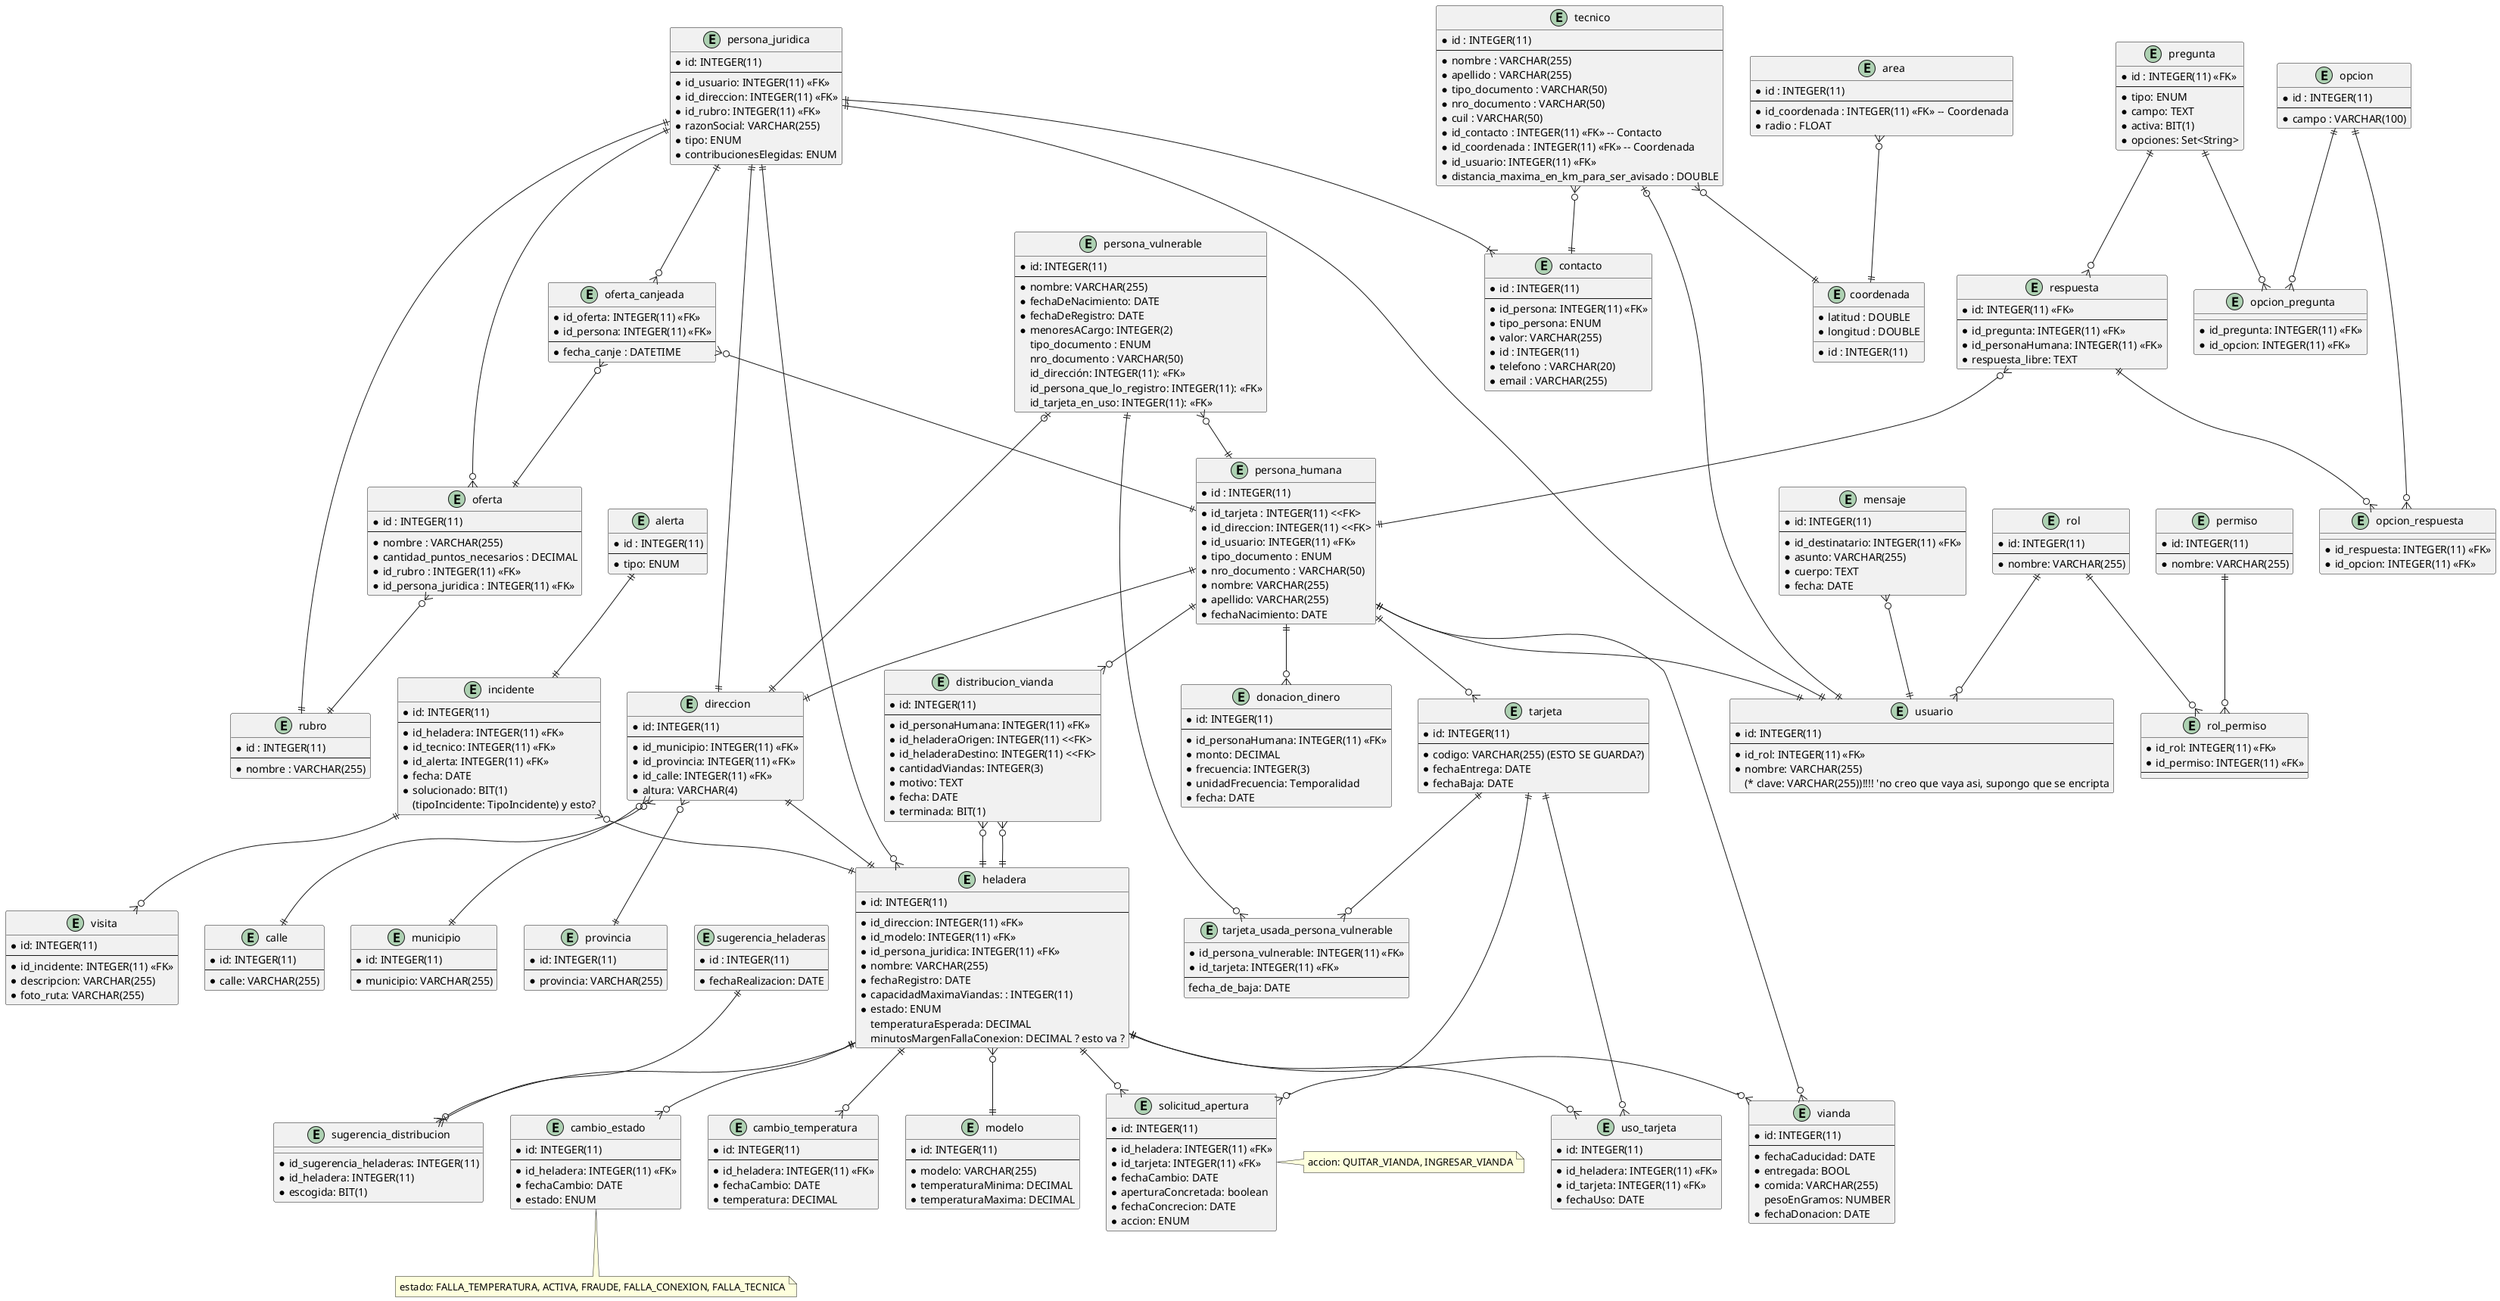 @startuml diagramaEntidadRelacion.

entity heladera {
  * id: INTEGER(11)
  --
  * id_direccion: INTEGER(11) <<FK>>
  * id_modelo: INTEGER(11) <<FK>>
  * id_persona_juridica: INTEGER(11) <<FK>>
  * nombre: VARCHAR(255)
  * fechaRegistro: DATE
  * capacidadMaximaViandas: : INTEGER(11)
  * estado: ENUM
  temperaturaEsperada: DECIMAL
  minutosMargenFallaConexion: DECIMAL ? esto va ?
}

entity modelo {
 * id: INTEGER(11)
 --
 * modelo: VARCHAR(255)
 * temperaturaMinima: DECIMAL
 * temperaturaMaxima: DECIMAL
}

entity cambio_estado {
 * id: INTEGER(11)
 --
 * id_heladera: INTEGER(11) <<FK>>
 * fechaCambio: DATE
 * estado: ENUM
}

note bottom
estado: FALLA_TEMPERATURA, ACTIVA, FRAUDE, FALLA_CONEXION, FALLA_TECNICA
end note

entity cambio_temperatura {
 * id: INTEGER(11)
 --
 * id_heladera: INTEGER(11) <<FK>>
 * fechaCambio: DATE
 * temperatura: DECIMAL
}

entity solicitud_apertura {
 * id: INTEGER(11)
 --
 * id_heladera: INTEGER(11) <<FK>>
 * id_tarjeta: INTEGER(11) <<FK>>
 * fechaCambio: DATE
 * aperturaConcretada: boolean
 * fechaConcrecion: DATE
 * accion: ENUM
}   
note right
accion: QUITAR_VIANDA, INGRESAR_VIANDA
end note

entity tarjeta {
 * id: INTEGER(11)
 --
 * codigo: VARCHAR(255) (ESTO SE GUARDA?)
 * fechaEntrega: DATE
 * fechaBaja: DATE
}

entity uso_tarjeta {
 * id: INTEGER(11)
 --
 * id_heladera: INTEGER(11) <<FK>>
 * id_tarjeta: INTEGER(11) <<FK>>
 * fechaUso: DATE
}

entity direccion {
 * id: INTEGER(11)
 --
 * id_municipio: INTEGER(11) <<FK>>
 * id_provincia: INTEGER(11) <<FK>>
 * id_calle: INTEGER(11) <<FK>>
 * altura: VARCHAR(4)
}

entity calle {
 * id: INTEGER(11)
 --
 * calle: VARCHAR(255)
}

entity municipio {
 * id: INTEGER(11)
 --
 * municipio: VARCHAR(255)
}

entity provincia {
 * id: INTEGER(11)
 --
 * provincia: VARCHAR(255)
}

entity vianda {
 * id: INTEGER(11)
 --
 * fechaCaducidad: DATE
 * entregada: BOOL
 * comida: VARCHAR(255)
 pesoEnGramos: NUMBER
 * fechaDonacion: DATE
}

entity persona_vulnerable {
 *id: INTEGER(11)
 --
 *nombre: VARCHAR(255)
 *fechaDeNacimiento: DATE
 *fechaDeRegistro: DATE
 *menoresACargo: INTEGER(2)
 tipo_documento : ENUM
 nro_documento : VARCHAR(50)
 id_dirección: INTEGER(11): <<FK>>
 id_persona_que_lo_registro: INTEGER(11): <<FK>>
 id_tarjeta_en_uso: INTEGER(11): <<FK>>
}

entity tarjeta_usada_persona_vulnerable {
 *id_persona_vulnerable: INTEGER(11) <<FK>>
 *id_tarjeta: INTEGER(11) <<FK>>
 --
 fecha_de_baja: DATE
}

entity persona_humana {
  * id : INTEGER(11)
  --
  * id_tarjeta : INTEGER(11) <<FK>
  * id_direccion: INTEGER(11) <<FK>
  * id_usuario: INTEGER(11) <<FK>>
  * tipo_documento : ENUM
  * nro_documento : VARCHAR(50)
  * nombre: VARCHAR(255)
  * apellido: VARCHAR(255)
  * fechaNacimiento: DATE
   ' ONETOMANY contribucionesElegidas: Set<FormasContribucionHumanas>
   ' ONETOMANY ofertasCanjeadas: Set<OfertaCanjeada>
   ' ONETOMANY formulario: List<Respuesta>
}

entity respuesta{
  *id: INTEGER(11) <<FK>>
  --
  *id_pregunta: INTEGER(11) <<FK>>
  *id_personaHumana: INTEGER(11) <<FK>>
  *respuesta_libre: TEXT
}

entity opcion_respuesta{
 * id_respuesta: INTEGER(11) <<FK>>
 * id_opcion: INTEGER(11) <<FK>>
}

entity pregunta{
 * id : INTEGER(11) <<FK>>
 --
 * tipo: ENUM
 * campo: TEXT
 * activa: BIT(1)
 * opciones: Set<String>
}

entity opcion_pregunta{
 * id_pregunta: INTEGER(11) <<FK>>
 * id_opcion: INTEGER(11) <<FK>>
}

entity opcion{
 * id : INTEGER(11)
 --
 * campo : VARCHAR(100)
}

entity contacto {
 * id : INTEGER(11)
 --
 * id_persona: INTEGER(11) <<FK>>
 * tipo_persona: ENUM
 * valor: VARCHAR(255)
}

entity distribucion_vianda {
 * id: INTEGER(11)
 --
 * id_personaHumana: INTEGER(11) <<FK>>
 * id_heladeraOrigen: INTEGER(11) <<FK>
 * id_heladeraDestino: INTEGER(11) <<FK>
 * cantidadViandas: INTEGER(3)
 * motivo: TEXT
 * fecha: DATE
 * terminada: BIT(1)
 ' MANYTOMANY viandasAMover: List<Vianda>
}
entity donacion_dinero {
 * id: INTEGER(11)
 --
 * id_personaHumana: INTEGER(11) <<FK>>
 * monto: DECIMAL
 * frecuencia: INTEGER(3)
 * unidadFrecuencia: Temporalidad
 * fecha: DATE
}

entity persona_juridica {
 * id: INTEGER(11)
 --
 * id_usuario: INTEGER(11) <<FK>>
 * id_direccion: INTEGER(11) <<FK>>
 * id_rubro: INTEGER(11) <<FK>>
' * contacto: Contacto
 * razonSocial: VARCHAR(255)
 * tipo: ENUM
 * contribucionesElegidas: ENUM
' * heladerasACargo: Set<Heladera>
' * ofertasCanjeadas: Set<OfertaCanjeada> ??
}

entity oferta_canjeada {
  *id_oferta: INTEGER(11) <<FK>>
  *id_persona: INTEGER(11) <<FK>>
  --
  * fecha_canje : DATETIME
}

entity oferta {
  * id : INTEGER(11)
  --
  * nombre : VARCHAR(255)
  * cantidad_puntos_necesarios : DECIMAL
  * id_rubro : INTEGER(11) <<FK>>
  * id_persona_juridica : INTEGER(11) <<FK>>
}

entity rubro {
  * id : INTEGER(11)
  --
  * nombre : VARCHAR(255)
}

entity incidente {
 * id: INTEGER(11)
 --
 * id_heladera: INTEGER(11) <<FK>>
 * id_tecnico: INTEGER(11) <<FK>>
 * id_alerta: INTEGER(11) <<FK>>
 * fecha: DATE
 * solucionado: BIT(1)
 (tipoIncidente: TipoIncidente) y esto?
}

entity visita {
 * id: INTEGER(11)
 --
 * id_incidente: INTEGER(11) <<FK>>
 * descripcion: VARCHAR(255)
 * foto_ruta: VARCHAR(255)
}

entity mensaje {
 * id: INTEGER(11)
 --
 * id_destinatario: INTEGER(11) <<FK>>
 * asunto: VARCHAR(255)
 * cuerpo: TEXT
 * fecha: DATE
}

entity usuario {
 * id: INTEGER(11)
 --
 * id_rol: INTEGER(11) <<FK>>
 * nombre: VARCHAR(255)
 (* clave: VARCHAR(255))!!!! 'no creo que vaya asi, supongo que se encripta
}

entity rol {
 * id: INTEGER(11)
 --
 * nombre: VARCHAR(255)
}

entity rol_permiso {
 * id_rol: INTEGER(11) <<FK>>
 * id_permiso: INTEGER(11) <<FK>>
 --
}

entity permiso {
 * id: INTEGER(11)
 --
 * nombre: VARCHAR(255)
}

entity tecnico {
  * id : INTEGER(11)
  --
  * nombre : VARCHAR(255)
  * apellido : VARCHAR(255)
  * tipo_documento : VARCHAR(50)
  * nro_documento : VARCHAR(50)
  * cuil : VARCHAR(50)
  * id_contacto : INTEGER(11) <<FK>> -- Contacto
  * id_coordenada : INTEGER(11) <<FK>> -- Coordenada
  * id_usuario: INTEGER(11) <<FK>>
  * distancia_maxima_en_km_para_ser_avisado : DOUBLE
}

entity contacto {
  * id : INTEGER(11)
  * telefono : VARCHAR(20)
  * email : VARCHAR(255)
}

entity coordenada {
  * id : INTEGER(11)
  * latitud : DOUBLE
  * longitud : DOUBLE
}

entity area {
  * id : INTEGER(11)
  --
  * id_coordenada : INTEGER(11) <<FK>> -- Coordenada
  * radio : FLOAT
}

entity sugerencia_heladeras {
 * id : INTEGER(11)
 --
 * fechaRealizacion: DATE
}
' TODO: COMPLETAR con relación a incidente o lo que corresponda
entity sugerencia_distribucion {
 * id_sugerencia_heladeras: INTEGER(11)
 * id_heladera: INTEGER(11)
 * escogida: BIT(1)
}

' TODO: REVISAR!!!!
entity alerta {
 * id : INTEGER(11)
 --
 * tipo: ENUM
}

tecnico }o--|| contacto
tecnico }o--|| coordenada
tecnico |o--|| usuario
area }o--|| coordenada

heladera ||--o{ vianda
heladera ||--o{ cambio_estado
heladera ||--o{ cambio_temperatura
heladera ||--o{ solicitud_apertura
heladera ||-u-|| direccion
heladera ||--o{ uso_tarjeta
heladera }o--|| modelo

direccion }o--|| municipio
direccion }o--|| provincia
direccion }o--|| calle

tarjeta ||--o{ uso_tarjeta
tarjeta ||--o{ solicitud_apertura

persona_humana ||--o{ distribucion_vianda
persona_humana ||--o{ donacion_dinero
persona_humana ||--o{ vianda
persona_humana ||--|| direccion
persona_humana ||--o{ tarjeta

persona_vulnerable |o--|| direccion
persona_vulnerable }o--|| persona_humana
persona_vulnerable ||--o{ tarjeta_usada_persona_vulnerable
tarjeta ||--o{ tarjeta_usada_persona_vulnerable

incidente ||--o{ visita
incidente }o--|| heladera
alerta ||--|| incidente

oferta }o--|| rubro
oferta_canjeada }o--|| oferta
oferta_canjeada }o--|| persona_humana
oferta }o--|| persona_juridica

respuesta ||--o{ opcion_respuesta
opcion ||--o{ opcion_respuesta
pregunta ||--o{ respuesta
pregunta ||--o{ opcion_pregunta
opcion ||--o{ opcion_pregunta
respuesta }o--|| persona_humana

rol ||--o{ rol_permiso
permiso ||--o{ rol_permiso
rol ||--o{ usuario

persona_humana ||--|| usuario

mensaje }o--|| usuario

sugerencia_heladeras ||--|{ sugerencia_distribucion
heladera ||--o{ sugerencia_distribucion

'heladera origen
distribucion_vianda }o--|| heladera
'heladera destino
distribucion_vianda }o--|| heladera

persona_juridica ||--|| usuario
persona_juridica ||--|| direccion
persona_juridica ||--|| rubro
persona_juridica ||--o{ heladera
persona_juridica ||--|{ contacto
persona_juridica ||--o{ oferta_canjeada

@enduml


